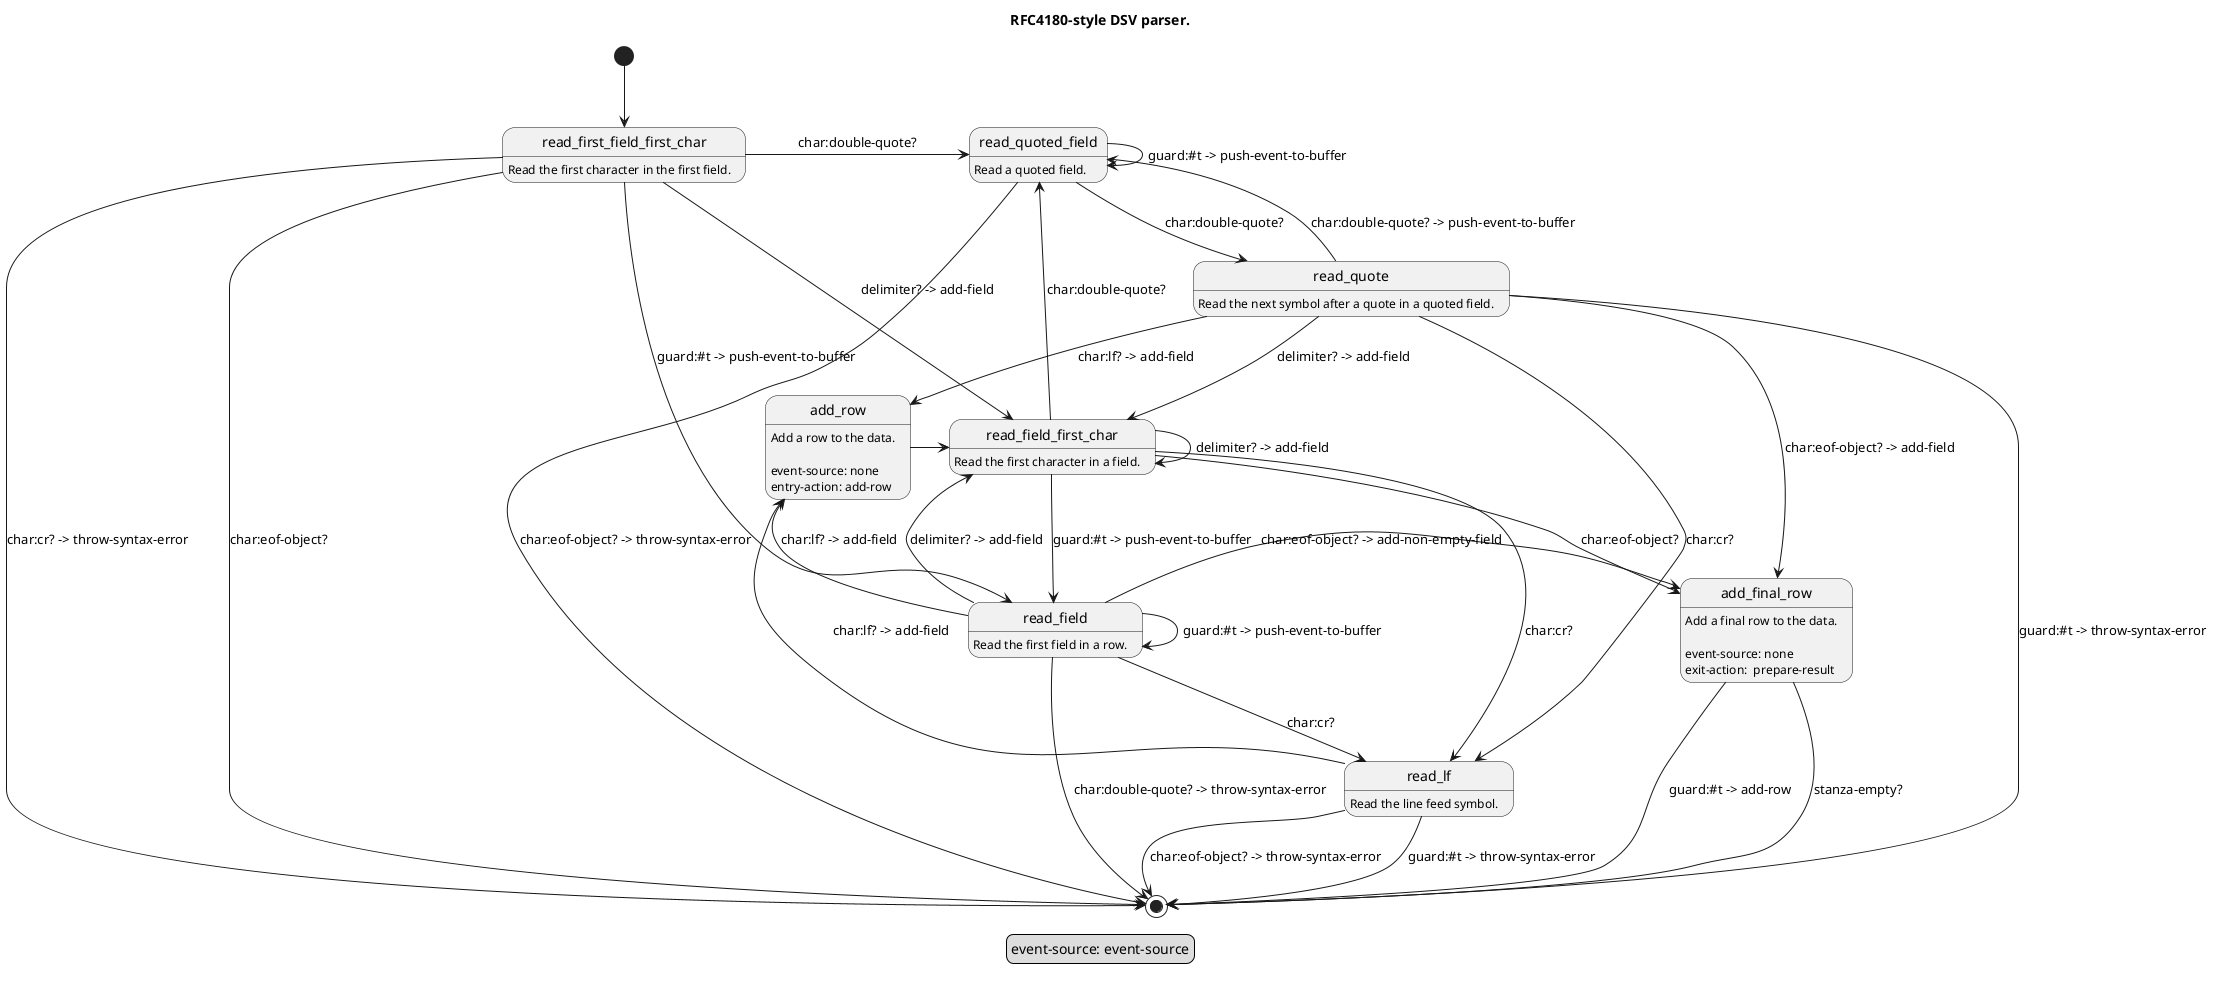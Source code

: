 @startuml

' Copyright (C) 2023 Artyom V. Poptsov <poptsov.artyom@gmail.com>
'
' This program is free software: you can redistribute it and/or modify
' it under the terms of the GNU General Public License as published by
' the Free Software Foundation, either version 3 of the License, or
' (at your option) any later version.
'
' The program is distributed in the hope that it will be useful,
' but WITHOUT ANY WARRANTY; without even the implied warranty of
' MERCHANTABILITY or FITNESS FOR A PARTICULAR PURPOSE.  See the
' GNU General Public License for more details.
'
' You should have received a copy of the GNU General Public License
' along with the program.  If not, see <http://www.gnu.org/licenses/>.

' ----------------------------------------------------------------------
' NOTE:
' RFC 4180 explicitly states that each line must be ended with CRLF. [1]
' On the other hand, some CSV data does not follow this rule and uses
' only LF symbol as the line ending.
'
' Here we follow "Robustness principle" [2] and RFC4180 requirements
' when reading CSV data.
'
' See also RFC4180, "Encoding considerations".
'
' References:
' 1. <https://datatracker.ietf.org/doc/html/rfc4180#section-2>
' 2. "be conservative in what you do, be liberal in what you accept
'    from others"
'    <https://en.wikipedia.org/wiki/Robustness_principle>
'
' ----------------------------------------------------------------------

title RFC4180-style DSV parser.

legend
event-source: event-source
endlegend

[*] --> read_first_field_first_char

read_first_field_first_char: Read the first character in the first field.
read_first_field_first_char -> [*]:               char:eof-object?
read_first_field_first_char --> read_field_first_char: delimiter? -> add-field
read_first_field_first_char -> read_quoted_field: char:double-quote?
read_first_field_first_char -> [*]:               char:cr? -> throw-syntax-error
read_first_field_first_char -> read_field:        guard:#t -> push-event-to-buffer

read_field_first_char: Read the first character in a field.
read_field_first_char -> add_final_row:     char:eof-object?
read_field_first_char -> read_field_first_char: delimiter? -> add-field
read_field_first_char -> read_lf:           char:cr?
read_field_first_char -> read_quoted_field: char:double-quote?
read_field_first_char -> read_field:        guard:#t -> push-event-to-buffer

read_field: Read the first field in a row.
read_field ->  add_final_row:     char:eof-object? -> add-non-empty-field
read_field --> read_lf:           char:cr?
read_field --> add_row:           char:lf? -> add-field
read_field --> read_field_first_char: delimiter? -> add-field
read_field --> [*]:               char:double-quote? -> throw-syntax-error
read_field ->  read_field:        guard:#t -> push-event-to-buffer

read_quoted_field: Read a quoted field.
read_quoted_field --> [*]:                char:eof-object? -> throw-syntax-error
read_quoted_field ->  read_quote:         char:double-quote?
read_quoted_field ->  read_quoted_field:  guard:#t -> push-event-to-buffer

read_quote: Read the next symbol after a quote in a quoted field.
read_quote --> add_final_row:     char:eof-object? -> add-field
read_quote --> read_lf:           char:cr?
read_quote --> add_row:           char:lf? -> add-field
read_quote --> read_quoted_field: char:double-quote? -> push-event-to-buffer
read_quote --> read_field_first_char: delimiter? -> add-field
read_quote --> [*]:               guard:#t -> throw-syntax-error

read_lf: Read the line feed symbol.
read_lf --> [*]:     char:eof-object? -> throw-syntax-error
read_lf --> add_row: char:lf? -> add-field
read_lf -> [*]:      guard:#t -> throw-syntax-error

add_row: Add a row to the data.
add_row:
add_row: event-source: none
add_row: entry-action: add-row
add_row -> read_field_first_char

add_final_row: Add a final row to the data.
add_final_row:
add_final_row: event-source: none
add_final_row: exit-action:  prepare-result
add_final_row -> [*]: stanza-empty?
add_final_row -> [*]: guard:#t -> add-row

@enduml
